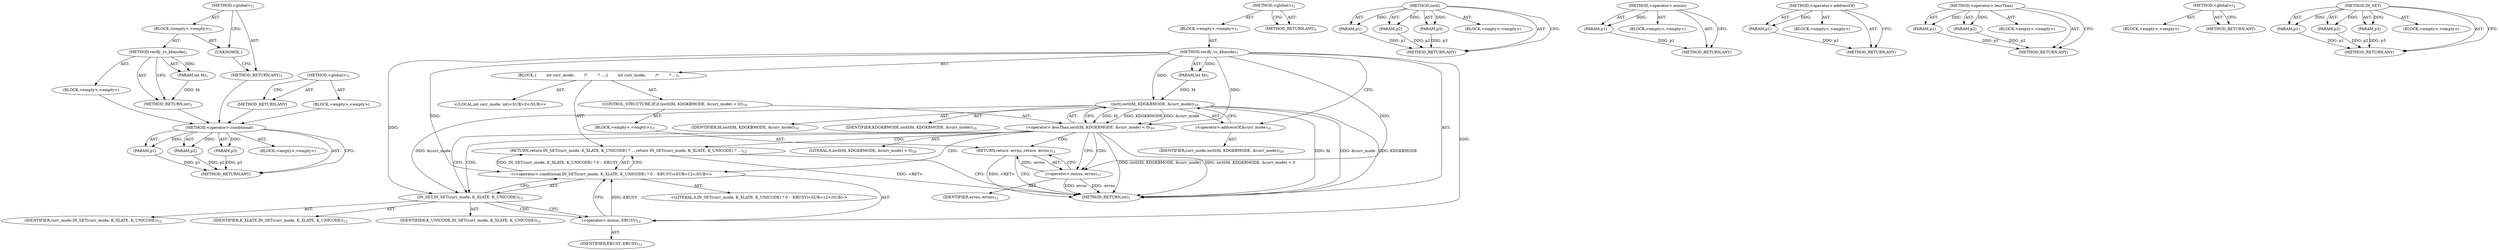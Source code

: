 digraph "&lt;global&gt;" {
vulnerable_69 [label=<(METHOD,&lt;operator&gt;.conditional)>];
vulnerable_70 [label=<(PARAM,p1)>];
vulnerable_71 [label=<(PARAM,p2)>];
vulnerable_72 [label=<(PARAM,p3)>];
vulnerable_73 [label=<(BLOCK,&lt;empty&gt;,&lt;empty&gt;)>];
vulnerable_74 [label=<(METHOD_RETURN,ANY)>];
vulnerable_6 [label=<(METHOD,&lt;global&gt;)<SUB>1</SUB>>];
vulnerable_7 [label=<(BLOCK,&lt;empty&gt;,&lt;empty&gt;)<SUB>1</SUB>>];
vulnerable_8 [label=<(METHOD,verify_vc_kbmode)<SUB>1</SUB>>];
vulnerable_9 [label=<(PARAM,int fd)<SUB>1</SUB>>];
vulnerable_10 [label=<(BLOCK,{
        int curr_mode;
        /*
         * ...,{
        int curr_mode;
        /*
         * ...)<SUB>1</SUB>>];
vulnerable_11 [label="<(LOCAL,int curr_mode: int)<SUB>2</SUB>>"];
vulnerable_12 [label=<(CONTROL_STRUCTURE,IF,if (ioctl(fd, KDGKBMODE, &amp;curr_mode) &lt; 0))<SUB>10</SUB>>];
vulnerable_13 [label=<(&lt;operator&gt;.lessThan,ioctl(fd, KDGKBMODE, &amp;curr_mode) &lt; 0)<SUB>10</SUB>>];
vulnerable_14 [label=<(ioctl,ioctl(fd, KDGKBMODE, &amp;curr_mode))<SUB>10</SUB>>];
vulnerable_15 [label=<(IDENTIFIER,fd,ioctl(fd, KDGKBMODE, &amp;curr_mode))<SUB>10</SUB>>];
vulnerable_16 [label=<(IDENTIFIER,KDGKBMODE,ioctl(fd, KDGKBMODE, &amp;curr_mode))<SUB>10</SUB>>];
vulnerable_17 [label=<(&lt;operator&gt;.addressOf,&amp;curr_mode)<SUB>10</SUB>>];
vulnerable_18 [label=<(IDENTIFIER,curr_mode,ioctl(fd, KDGKBMODE, &amp;curr_mode))<SUB>10</SUB>>];
vulnerable_19 [label=<(LITERAL,0,ioctl(fd, KDGKBMODE, &amp;curr_mode) &lt; 0)<SUB>10</SUB>>];
vulnerable_20 [label=<(BLOCK,&lt;empty&gt;,&lt;empty&gt;)<SUB>11</SUB>>];
vulnerable_21 [label=<(RETURN,return -errno;,return -errno;)<SUB>11</SUB>>];
vulnerable_22 [label=<(&lt;operator&gt;.minus,-errno)<SUB>11</SUB>>];
vulnerable_23 [label=<(IDENTIFIER,errno,-errno)<SUB>11</SUB>>];
vulnerable_24 [label=<(RETURN,return IN_SET(curr_mode, K_XLATE, K_UNICODE) ? ...,return IN_SET(curr_mode, K_XLATE, K_UNICODE) ? ...)<SUB>12</SUB>>];
vulnerable_25 [label="<(&lt;operator&gt;.conditional,IN_SET(curr_mode, K_XLATE, K_UNICODE) ? 0 : -EBUSY)<SUB>12</SUB>>"];
vulnerable_26 [label=<(IN_SET,IN_SET(curr_mode, K_XLATE, K_UNICODE))<SUB>12</SUB>>];
vulnerable_27 [label=<(IDENTIFIER,curr_mode,IN_SET(curr_mode, K_XLATE, K_UNICODE))<SUB>12</SUB>>];
vulnerable_28 [label=<(IDENTIFIER,K_XLATE,IN_SET(curr_mode, K_XLATE, K_UNICODE))<SUB>12</SUB>>];
vulnerable_29 [label=<(IDENTIFIER,K_UNICODE,IN_SET(curr_mode, K_XLATE, K_UNICODE))<SUB>12</SUB>>];
vulnerable_30 [label="<(LITERAL,0,IN_SET(curr_mode, K_XLATE, K_UNICODE) ? 0 : -EBUSY)<SUB>12</SUB>>"];
vulnerable_31 [label=<(&lt;operator&gt;.minus,-EBUSY)<SUB>12</SUB>>];
vulnerable_32 [label=<(IDENTIFIER,EBUSY,-EBUSY)<SUB>12</SUB>>];
vulnerable_33 [label=<(METHOD_RETURN,int)<SUB>1</SUB>>];
vulnerable_35 [label=<(METHOD_RETURN,ANY)<SUB>1</SUB>>];
vulnerable_55 [label=<(METHOD,ioctl)>];
vulnerable_56 [label=<(PARAM,p1)>];
vulnerable_57 [label=<(PARAM,p2)>];
vulnerable_58 [label=<(PARAM,p3)>];
vulnerable_59 [label=<(BLOCK,&lt;empty&gt;,&lt;empty&gt;)>];
vulnerable_60 [label=<(METHOD_RETURN,ANY)>];
vulnerable_65 [label=<(METHOD,&lt;operator&gt;.minus)>];
vulnerable_66 [label=<(PARAM,p1)>];
vulnerable_67 [label=<(BLOCK,&lt;empty&gt;,&lt;empty&gt;)>];
vulnerable_68 [label=<(METHOD_RETURN,ANY)>];
vulnerable_61 [label=<(METHOD,&lt;operator&gt;.addressOf)>];
vulnerable_62 [label=<(PARAM,p1)>];
vulnerable_63 [label=<(BLOCK,&lt;empty&gt;,&lt;empty&gt;)>];
vulnerable_64 [label=<(METHOD_RETURN,ANY)>];
vulnerable_50 [label=<(METHOD,&lt;operator&gt;.lessThan)>];
vulnerable_51 [label=<(PARAM,p1)>];
vulnerable_52 [label=<(PARAM,p2)>];
vulnerable_53 [label=<(BLOCK,&lt;empty&gt;,&lt;empty&gt;)>];
vulnerable_54 [label=<(METHOD_RETURN,ANY)>];
vulnerable_44 [label=<(METHOD,&lt;global&gt;)<SUB>1</SUB>>];
vulnerable_45 [label=<(BLOCK,&lt;empty&gt;,&lt;empty&gt;)>];
vulnerable_46 [label=<(METHOD_RETURN,ANY)>];
vulnerable_75 [label=<(METHOD,IN_SET)>];
vulnerable_76 [label=<(PARAM,p1)>];
vulnerable_77 [label=<(PARAM,p2)>];
vulnerable_78 [label=<(PARAM,p3)>];
vulnerable_79 [label=<(BLOCK,&lt;empty&gt;,&lt;empty&gt;)>];
vulnerable_80 [label=<(METHOD_RETURN,ANY)>];
fixed_6 [label=<(METHOD,&lt;global&gt;)<SUB>1</SUB>>];
fixed_7 [label=<(BLOCK,&lt;empty&gt;,&lt;empty&gt;)<SUB>1</SUB>>];
fixed_8 [label=<(METHOD,verify_vc_kbmode)<SUB>1</SUB>>];
fixed_9 [label=<(PARAM,int fd)<SUB>1</SUB>>];
fixed_10 [label=<(BLOCK,&lt;empty&gt;,&lt;empty&gt;)>];
fixed_11 [label=<(METHOD_RETURN,int)<SUB>1</SUB>>];
fixed_13 [label=<(UNKNOWN,,)>];
fixed_14 [label=<(METHOD_RETURN,ANY)<SUB>1</SUB>>];
fixed_23 [label=<(METHOD,&lt;global&gt;)<SUB>1</SUB>>];
fixed_24 [label=<(BLOCK,&lt;empty&gt;,&lt;empty&gt;)>];
fixed_25 [label=<(METHOD_RETURN,ANY)>];
vulnerable_69 -> vulnerable_70  [key=0, label="AST: "];
vulnerable_69 -> vulnerable_70  [key=1, label="DDG: "];
vulnerable_69 -> vulnerable_73  [key=0, label="AST: "];
vulnerable_69 -> vulnerable_71  [key=0, label="AST: "];
vulnerable_69 -> vulnerable_71  [key=1, label="DDG: "];
vulnerable_69 -> vulnerable_74  [key=0, label="AST: "];
vulnerable_69 -> vulnerable_74  [key=1, label="CFG: "];
vulnerable_69 -> vulnerable_72  [key=0, label="AST: "];
vulnerable_69 -> vulnerable_72  [key=1, label="DDG: "];
vulnerable_70 -> vulnerable_74  [key=0, label="DDG: p1"];
vulnerable_71 -> vulnerable_74  [key=0, label="DDG: p2"];
vulnerable_72 -> vulnerable_74  [key=0, label="DDG: p3"];
vulnerable_6 -> vulnerable_7  [key=0, label="AST: "];
vulnerable_6 -> vulnerable_35  [key=0, label="AST: "];
vulnerable_6 -> vulnerable_35  [key=1, label="CFG: "];
vulnerable_7 -> vulnerable_8  [key=0, label="AST: "];
vulnerable_8 -> vulnerable_9  [key=0, label="AST: "];
vulnerable_8 -> vulnerable_9  [key=1, label="DDG: "];
vulnerable_8 -> vulnerable_10  [key=0, label="AST: "];
vulnerable_8 -> vulnerable_33  [key=0, label="AST: "];
vulnerable_8 -> vulnerable_17  [key=0, label="CFG: "];
vulnerable_8 -> vulnerable_25  [key=0, label="DDG: "];
vulnerable_8 -> vulnerable_13  [key=0, label="DDG: "];
vulnerable_8 -> vulnerable_14  [key=0, label="DDG: "];
vulnerable_8 -> vulnerable_26  [key=0, label="DDG: "];
vulnerable_8 -> vulnerable_31  [key=0, label="DDG: "];
vulnerable_8 -> vulnerable_22  [key=0, label="DDG: "];
vulnerable_9 -> vulnerable_14  [key=0, label="DDG: fd"];
vulnerable_10 -> vulnerable_11  [key=0, label="AST: "];
vulnerable_10 -> vulnerable_12  [key=0, label="AST: "];
vulnerable_10 -> vulnerable_24  [key=0, label="AST: "];
vulnerable_12 -> vulnerable_13  [key=0, label="AST: "];
vulnerable_12 -> vulnerable_20  [key=0, label="AST: "];
vulnerable_13 -> vulnerable_14  [key=0, label="AST: "];
vulnerable_13 -> vulnerable_19  [key=0, label="AST: "];
vulnerable_13 -> vulnerable_22  [key=0, label="CFG: "];
vulnerable_13 -> vulnerable_22  [key=1, label="CDG: "];
vulnerable_13 -> vulnerable_26  [key=0, label="CFG: "];
vulnerable_13 -> vulnerable_26  [key=1, label="CDG: "];
vulnerable_13 -> vulnerable_33  [key=0, label="DDG: ioctl(fd, KDGKBMODE, &amp;curr_mode)"];
vulnerable_13 -> vulnerable_33  [key=1, label="DDG: ioctl(fd, KDGKBMODE, &amp;curr_mode) &lt; 0"];
vulnerable_13 -> vulnerable_24  [key=0, label="CDG: "];
vulnerable_13 -> vulnerable_21  [key=0, label="CDG: "];
vulnerable_13 -> vulnerable_25  [key=0, label="CDG: "];
vulnerable_14 -> vulnerable_15  [key=0, label="AST: "];
vulnerable_14 -> vulnerable_16  [key=0, label="AST: "];
vulnerable_14 -> vulnerable_17  [key=0, label="AST: "];
vulnerable_14 -> vulnerable_13  [key=0, label="CFG: "];
vulnerable_14 -> vulnerable_13  [key=1, label="DDG: fd"];
vulnerable_14 -> vulnerable_13  [key=2, label="DDG: KDGKBMODE"];
vulnerable_14 -> vulnerable_13  [key=3, label="DDG: &amp;curr_mode"];
vulnerable_14 -> vulnerable_33  [key=0, label="DDG: fd"];
vulnerable_14 -> vulnerable_33  [key=1, label="DDG: &amp;curr_mode"];
vulnerable_14 -> vulnerable_33  [key=2, label="DDG: KDGKBMODE"];
vulnerable_14 -> vulnerable_26  [key=0, label="DDG: &amp;curr_mode"];
vulnerable_17 -> vulnerable_18  [key=0, label="AST: "];
vulnerable_17 -> vulnerable_14  [key=0, label="CFG: "];
vulnerable_20 -> vulnerable_21  [key=0, label="AST: "];
vulnerable_21 -> vulnerable_22  [key=0, label="AST: "];
vulnerable_21 -> vulnerable_33  [key=0, label="CFG: "];
vulnerable_21 -> vulnerable_33  [key=1, label="DDG: &lt;RET&gt;"];
vulnerable_22 -> vulnerable_23  [key=0, label="AST: "];
vulnerable_22 -> vulnerable_21  [key=0, label="CFG: "];
vulnerable_22 -> vulnerable_21  [key=1, label="DDG: -errno"];
vulnerable_22 -> vulnerable_33  [key=0, label="DDG: errno"];
vulnerable_22 -> vulnerable_33  [key=1, label="DDG: -errno"];
vulnerable_24 -> vulnerable_25  [key=0, label="AST: "];
vulnerable_24 -> vulnerable_33  [key=0, label="CFG: "];
vulnerable_24 -> vulnerable_33  [key=1, label="DDG: &lt;RET&gt;"];
vulnerable_25 -> vulnerable_26  [key=0, label="AST: "];
vulnerable_25 -> vulnerable_30  [key=0, label="AST: "];
vulnerable_25 -> vulnerable_31  [key=0, label="AST: "];
vulnerable_25 -> vulnerable_24  [key=0, label="CFG: "];
vulnerable_25 -> vulnerable_24  [key=1, label="DDG: IN_SET(curr_mode, K_XLATE, K_UNICODE) ? 0 : -EBUSY"];
vulnerable_26 -> vulnerable_27  [key=0, label="AST: "];
vulnerable_26 -> vulnerable_28  [key=0, label="AST: "];
vulnerable_26 -> vulnerable_29  [key=0, label="AST: "];
vulnerable_26 -> vulnerable_25  [key=0, label="CFG: "];
vulnerable_26 -> vulnerable_31  [key=0, label="CFG: "];
vulnerable_26 -> vulnerable_31  [key=1, label="CDG: "];
vulnerable_31 -> vulnerable_32  [key=0, label="AST: "];
vulnerable_31 -> vulnerable_25  [key=0, label="CFG: "];
vulnerable_31 -> vulnerable_25  [key=1, label="DDG: EBUSY"];
vulnerable_55 -> vulnerable_56  [key=0, label="AST: "];
vulnerable_55 -> vulnerable_56  [key=1, label="DDG: "];
vulnerable_55 -> vulnerable_59  [key=0, label="AST: "];
vulnerable_55 -> vulnerable_57  [key=0, label="AST: "];
vulnerable_55 -> vulnerable_57  [key=1, label="DDG: "];
vulnerable_55 -> vulnerable_60  [key=0, label="AST: "];
vulnerable_55 -> vulnerable_60  [key=1, label="CFG: "];
vulnerable_55 -> vulnerable_58  [key=0, label="AST: "];
vulnerable_55 -> vulnerable_58  [key=1, label="DDG: "];
vulnerable_56 -> vulnerable_60  [key=0, label="DDG: p1"];
vulnerable_57 -> vulnerable_60  [key=0, label="DDG: p2"];
vulnerable_58 -> vulnerable_60  [key=0, label="DDG: p3"];
vulnerable_65 -> vulnerable_66  [key=0, label="AST: "];
vulnerable_65 -> vulnerable_66  [key=1, label="DDG: "];
vulnerable_65 -> vulnerable_67  [key=0, label="AST: "];
vulnerable_65 -> vulnerable_68  [key=0, label="AST: "];
vulnerable_65 -> vulnerable_68  [key=1, label="CFG: "];
vulnerable_66 -> vulnerable_68  [key=0, label="DDG: p1"];
vulnerable_61 -> vulnerable_62  [key=0, label="AST: "];
vulnerable_61 -> vulnerable_62  [key=1, label="DDG: "];
vulnerable_61 -> vulnerable_63  [key=0, label="AST: "];
vulnerable_61 -> vulnerable_64  [key=0, label="AST: "];
vulnerable_61 -> vulnerable_64  [key=1, label="CFG: "];
vulnerable_62 -> vulnerable_64  [key=0, label="DDG: p1"];
vulnerable_50 -> vulnerable_51  [key=0, label="AST: "];
vulnerable_50 -> vulnerable_51  [key=1, label="DDG: "];
vulnerable_50 -> vulnerable_53  [key=0, label="AST: "];
vulnerable_50 -> vulnerable_52  [key=0, label="AST: "];
vulnerable_50 -> vulnerable_52  [key=1, label="DDG: "];
vulnerable_50 -> vulnerable_54  [key=0, label="AST: "];
vulnerable_50 -> vulnerable_54  [key=1, label="CFG: "];
vulnerable_51 -> vulnerable_54  [key=0, label="DDG: p1"];
vulnerable_52 -> vulnerable_54  [key=0, label="DDG: p2"];
vulnerable_44 -> vulnerable_45  [key=0, label="AST: "];
vulnerable_44 -> vulnerable_46  [key=0, label="AST: "];
vulnerable_44 -> vulnerable_46  [key=1, label="CFG: "];
vulnerable_75 -> vulnerable_76  [key=0, label="AST: "];
vulnerable_75 -> vulnerable_76  [key=1, label="DDG: "];
vulnerable_75 -> vulnerable_79  [key=0, label="AST: "];
vulnerable_75 -> vulnerable_77  [key=0, label="AST: "];
vulnerable_75 -> vulnerable_77  [key=1, label="DDG: "];
vulnerable_75 -> vulnerable_80  [key=0, label="AST: "];
vulnerable_75 -> vulnerable_80  [key=1, label="CFG: "];
vulnerable_75 -> vulnerable_78  [key=0, label="AST: "];
vulnerable_75 -> vulnerable_78  [key=1, label="DDG: "];
vulnerable_76 -> vulnerable_80  [key=0, label="DDG: p1"];
vulnerable_77 -> vulnerable_80  [key=0, label="DDG: p2"];
vulnerable_78 -> vulnerable_80  [key=0, label="DDG: p3"];
fixed_6 -> fixed_7  [key=0, label="AST: "];
fixed_6 -> fixed_14  [key=0, label="AST: "];
fixed_6 -> fixed_13  [key=0, label="CFG: "];
fixed_7 -> fixed_8  [key=0, label="AST: "];
fixed_7 -> fixed_13  [key=0, label="AST: "];
fixed_8 -> fixed_9  [key=0, label="AST: "];
fixed_8 -> fixed_9  [key=1, label="DDG: "];
fixed_8 -> fixed_10  [key=0, label="AST: "];
fixed_8 -> fixed_11  [key=0, label="AST: "];
fixed_8 -> fixed_11  [key=1, label="CFG: "];
fixed_9 -> fixed_11  [key=0, label="DDG: fd"];
fixed_10 -> vulnerable_69  [key=0];
fixed_11 -> vulnerable_69  [key=0];
fixed_13 -> fixed_14  [key=0, label="CFG: "];
fixed_14 -> vulnerable_69  [key=0];
fixed_23 -> fixed_24  [key=0, label="AST: "];
fixed_23 -> fixed_25  [key=0, label="AST: "];
fixed_23 -> fixed_25  [key=1, label="CFG: "];
fixed_24 -> vulnerable_69  [key=0];
fixed_25 -> vulnerable_69  [key=0];
}
